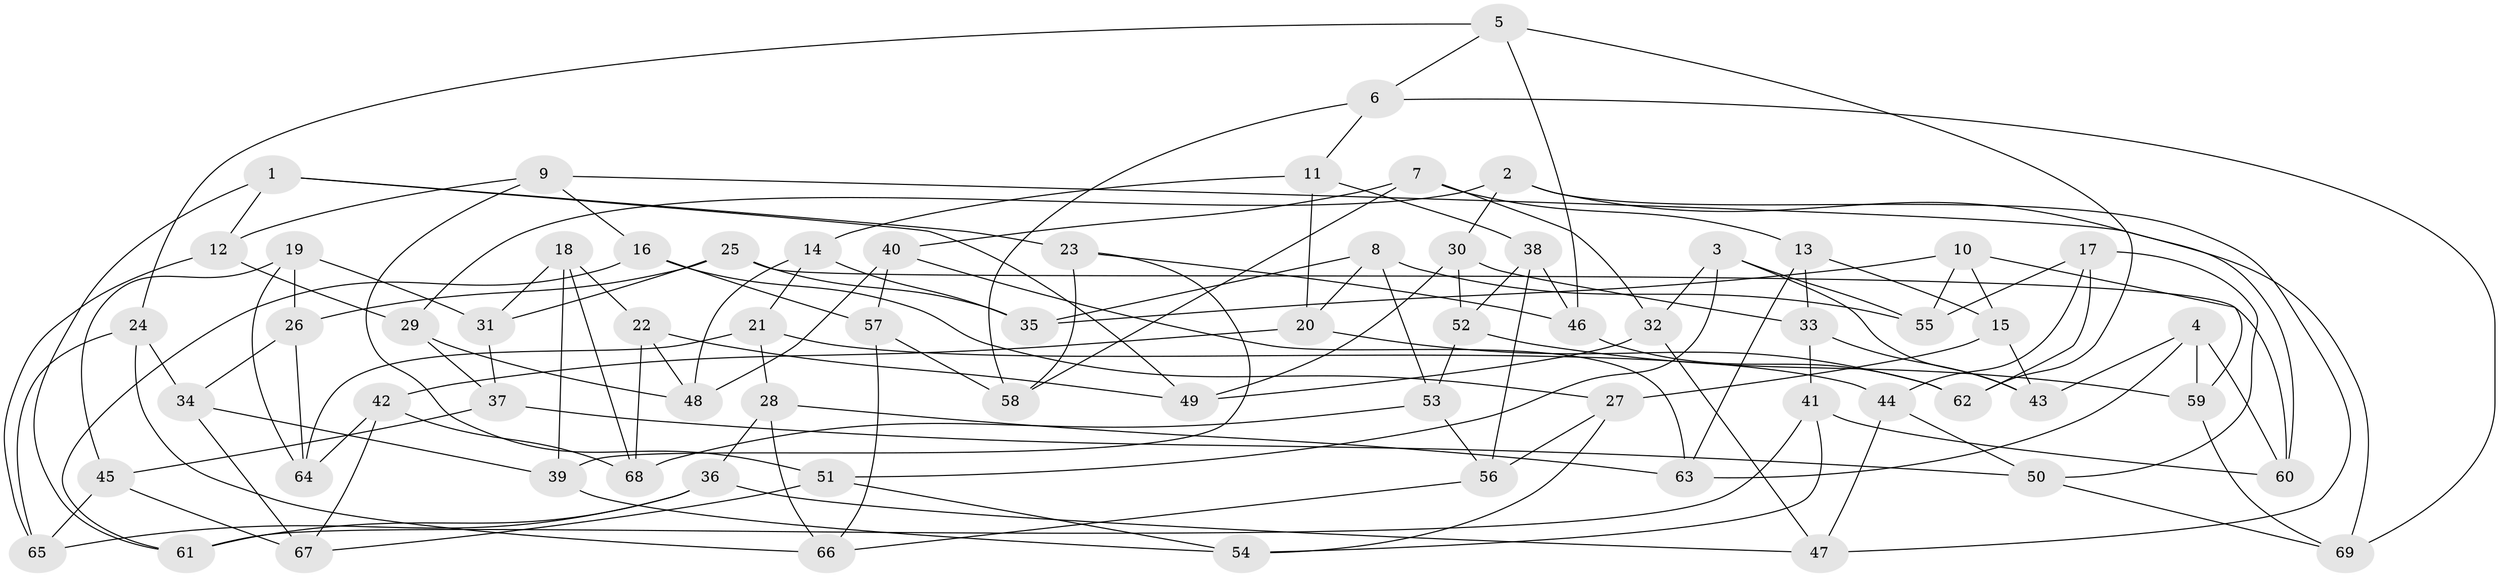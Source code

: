 // coarse degree distribution, {6: 0.5365853658536586, 5: 0.14634146341463414, 4: 0.2682926829268293, 3: 0.04878048780487805}
// Generated by graph-tools (version 1.1) at 2025/52/02/27/25 19:52:32]
// undirected, 69 vertices, 138 edges
graph export_dot {
graph [start="1"]
  node [color=gray90,style=filled];
  1;
  2;
  3;
  4;
  5;
  6;
  7;
  8;
  9;
  10;
  11;
  12;
  13;
  14;
  15;
  16;
  17;
  18;
  19;
  20;
  21;
  22;
  23;
  24;
  25;
  26;
  27;
  28;
  29;
  30;
  31;
  32;
  33;
  34;
  35;
  36;
  37;
  38;
  39;
  40;
  41;
  42;
  43;
  44;
  45;
  46;
  47;
  48;
  49;
  50;
  51;
  52;
  53;
  54;
  55;
  56;
  57;
  58;
  59;
  60;
  61;
  62;
  63;
  64;
  65;
  66;
  67;
  68;
  69;
  1 -- 49;
  1 -- 12;
  1 -- 23;
  1 -- 61;
  2 -- 47;
  2 -- 29;
  2 -- 60;
  2 -- 30;
  3 -- 32;
  3 -- 51;
  3 -- 55;
  3 -- 43;
  4 -- 63;
  4 -- 59;
  4 -- 43;
  4 -- 60;
  5 -- 62;
  5 -- 46;
  5 -- 6;
  5 -- 24;
  6 -- 58;
  6 -- 69;
  6 -- 11;
  7 -- 32;
  7 -- 40;
  7 -- 58;
  7 -- 13;
  8 -- 53;
  8 -- 35;
  8 -- 55;
  8 -- 20;
  9 -- 12;
  9 -- 69;
  9 -- 51;
  9 -- 16;
  10 -- 59;
  10 -- 15;
  10 -- 35;
  10 -- 55;
  11 -- 20;
  11 -- 38;
  11 -- 14;
  12 -- 65;
  12 -- 29;
  13 -- 15;
  13 -- 63;
  13 -- 33;
  14 -- 21;
  14 -- 48;
  14 -- 35;
  15 -- 43;
  15 -- 27;
  16 -- 27;
  16 -- 57;
  16 -- 61;
  17 -- 55;
  17 -- 44;
  17 -- 50;
  17 -- 62;
  18 -- 31;
  18 -- 22;
  18 -- 68;
  18 -- 39;
  19 -- 45;
  19 -- 31;
  19 -- 26;
  19 -- 64;
  20 -- 62;
  20 -- 42;
  21 -- 28;
  21 -- 44;
  21 -- 64;
  22 -- 49;
  22 -- 68;
  22 -- 48;
  23 -- 39;
  23 -- 58;
  23 -- 46;
  24 -- 65;
  24 -- 66;
  24 -- 34;
  25 -- 60;
  25 -- 31;
  25 -- 35;
  25 -- 26;
  26 -- 34;
  26 -- 64;
  27 -- 54;
  27 -- 56;
  28 -- 66;
  28 -- 63;
  28 -- 36;
  29 -- 48;
  29 -- 37;
  30 -- 49;
  30 -- 33;
  30 -- 52;
  31 -- 37;
  32 -- 49;
  32 -- 47;
  33 -- 41;
  33 -- 43;
  34 -- 67;
  34 -- 39;
  36 -- 47;
  36 -- 65;
  36 -- 61;
  37 -- 50;
  37 -- 45;
  38 -- 52;
  38 -- 46;
  38 -- 56;
  39 -- 54;
  40 -- 63;
  40 -- 48;
  40 -- 57;
  41 -- 60;
  41 -- 61;
  41 -- 54;
  42 -- 68;
  42 -- 64;
  42 -- 67;
  44 -- 47;
  44 -- 50;
  45 -- 67;
  45 -- 65;
  46 -- 62;
  50 -- 69;
  51 -- 67;
  51 -- 54;
  52 -- 59;
  52 -- 53;
  53 -- 68;
  53 -- 56;
  56 -- 66;
  57 -- 58;
  57 -- 66;
  59 -- 69;
}

